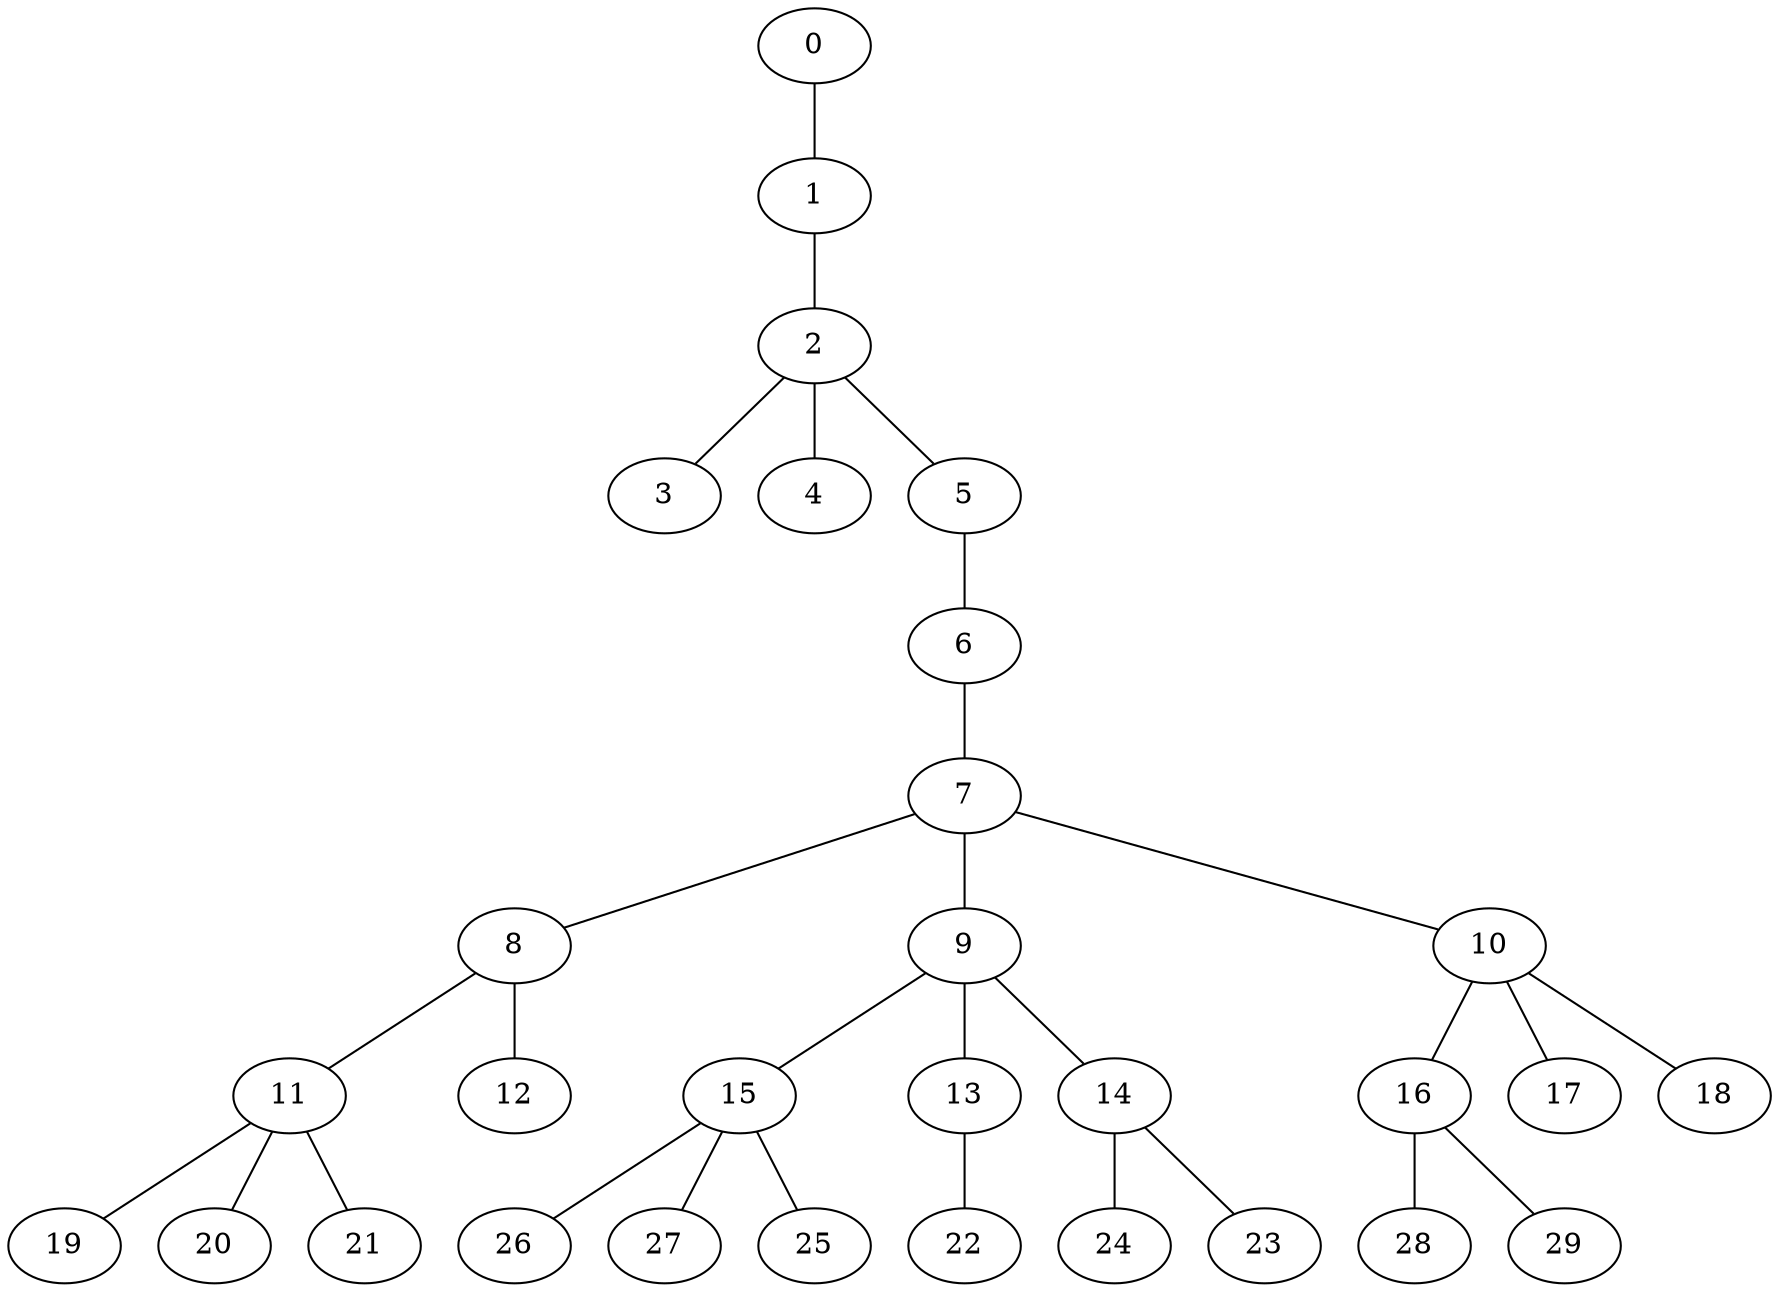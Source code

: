 
graph graphname {
    0 -- 1
1 -- 2
2 -- 3
2 -- 4
2 -- 5
5 -- 6
6 -- 7
7 -- 8
7 -- 9
7 -- 10
8 -- 11
8 -- 12
9 -- 15
9 -- 13
9 -- 14
10 -- 16
10 -- 17
10 -- 18
11 -- 19
11 -- 20
11 -- 21
13 -- 22
14 -- 24
14 -- 23
15 -- 26
15 -- 27
15 -- 25
16 -- 28
16 -- 29

}
